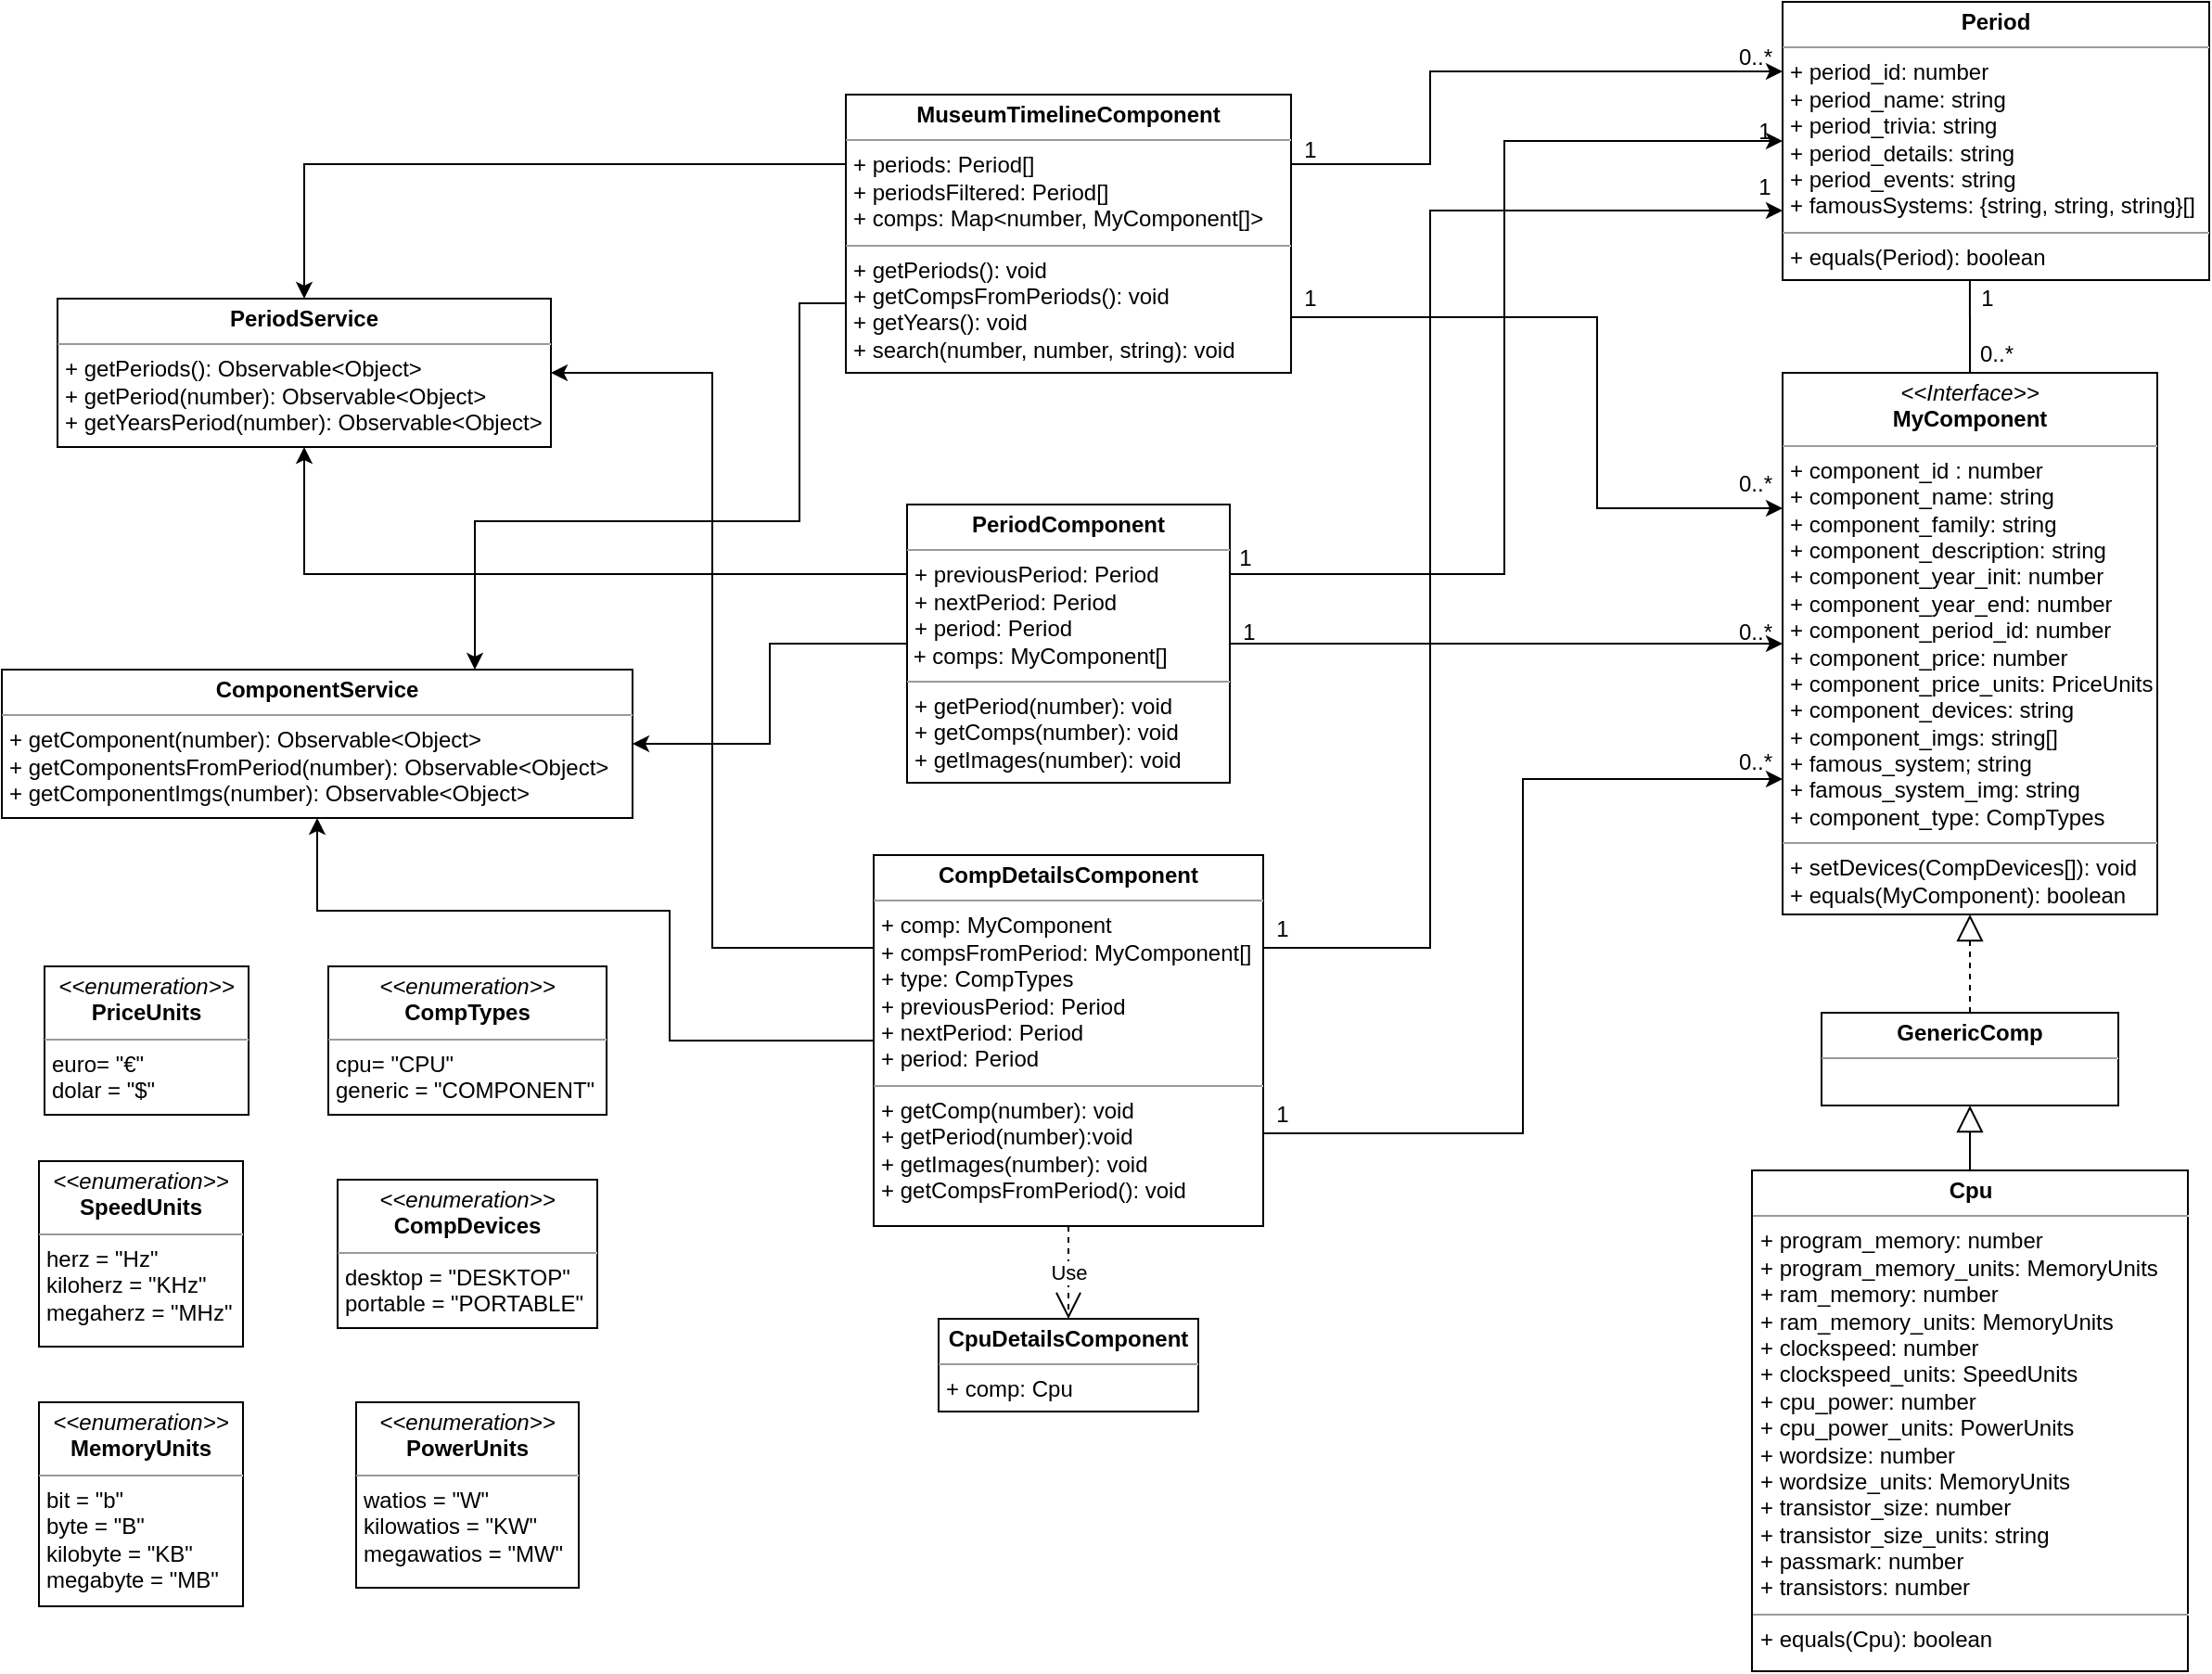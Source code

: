 <mxfile version="18.0.3" type="device"><diagram id="C5RBs43oDa-KdzZeNtuy" name="Page-1"><mxGraphModel dx="780" dy="1112" grid="1" gridSize="10" guides="1" tooltips="1" connect="1" arrows="1" fold="1" page="1" pageScale="1" pageWidth="827" pageHeight="1169" math="0" shadow="0"><root><mxCell id="WIyWlLk6GJQsqaUBKTNV-0"/><mxCell id="WIyWlLk6GJQsqaUBKTNV-1" parent="WIyWlLk6GJQsqaUBKTNV-0"/><mxCell id="oH7KV2e3DLls0Ql3V_KX-0" style="edgeStyle=orthogonalEdgeStyle;rounded=0;orthogonalLoop=1;jettySize=auto;html=1;exitX=0.5;exitY=0;exitDx=0;exitDy=0;entryX=0.439;entryY=0.933;entryDx=0;entryDy=0;entryPerimeter=0;endArrow=none;endFill=0;" edge="1" parent="WIyWlLk6GJQsqaUBKTNV-1" source="FJSKuB5gMshPoz5gB_gB-0" target="FJSKuB5gMshPoz5gB_gB-19"><mxGeometry relative="1" as="geometry"/></mxCell><mxCell id="FJSKuB5gMshPoz5gB_gB-0" value="&lt;p style=&quot;margin: 0px ; margin-top: 4px ; text-align: center&quot;&gt;&lt;i&gt;&amp;lt;&amp;lt;Interface&amp;gt;&amp;gt;&lt;/i&gt;&lt;br&gt;&lt;b&gt;MyComponent&lt;/b&gt;&lt;/p&gt;&lt;hr size=&quot;1&quot;&gt;&lt;p style=&quot;margin: 0px ; margin-left: 4px&quot;&gt;+ component_id : number&lt;br&gt;+ component_name: string&lt;/p&gt;&lt;p style=&quot;margin: 0px ; margin-left: 4px&quot;&gt;+ component_family: string&lt;/p&gt;&lt;p style=&quot;margin: 0px ; margin-left: 4px&quot;&gt;+ component_description: string&lt;br&gt;&lt;/p&gt;&lt;p style=&quot;margin: 0px ; margin-left: 4px&quot;&gt;+ component_year_init: number&lt;br&gt;&lt;/p&gt;&lt;p style=&quot;margin: 0px ; margin-left: 4px&quot;&gt;+ component_year_end: number&lt;br&gt;&lt;/p&gt;&lt;p style=&quot;margin: 0px ; margin-left: 4px&quot;&gt;+ component_period_id: number&lt;br&gt;&lt;/p&gt;&lt;p style=&quot;margin: 0px ; margin-left: 4px&quot;&gt;+ component_price: number&lt;br&gt;&lt;/p&gt;&lt;p style=&quot;margin: 0px ; margin-left: 4px&quot;&gt;+ component_price_units: PriceUnits&lt;br&gt;&lt;/p&gt;&lt;p style=&quot;margin: 0px ; margin-left: 4px&quot;&gt;+ component_devices: string&lt;br&gt;&lt;/p&gt;&lt;p style=&quot;margin: 0px ; margin-left: 4px&quot;&gt;+ component_imgs: string[]&lt;br&gt;&lt;/p&gt;&lt;p style=&quot;margin: 0px ; margin-left: 4px&quot;&gt;+ famous_system; string&lt;br&gt;&lt;/p&gt;&lt;p style=&quot;margin: 0px ; margin-left: 4px&quot;&gt;+ famous_system_img: string&lt;/p&gt;&lt;p style=&quot;margin: 0px ; margin-left: 4px&quot;&gt;+ component_type: CompTypes&lt;br&gt;&lt;/p&gt;&lt;hr size=&quot;1&quot;&gt;&lt;p style=&quot;margin: 0px ; margin-left: 4px&quot;&gt;+ setDevices(CompDevices[]): void&lt;br&gt;+ equals(MyComponent): boolean&lt;/p&gt;" style="verticalAlign=top;align=left;overflow=fill;fontSize=12;fontFamily=Helvetica;html=1;" parent="WIyWlLk6GJQsqaUBKTNV-1" vertex="1"><mxGeometry x="1010" y="250" width="202" height="292" as="geometry"/></mxCell><mxCell id="FJSKuB5gMshPoz5gB_gB-4" value="&lt;p style=&quot;margin: 0px ; margin-top: 4px ; text-align: center&quot;&gt;&lt;i&gt;&amp;lt;&amp;lt;enumeration&amp;gt;&amp;gt;&lt;/i&gt;&lt;br&gt;&lt;b&gt;CompDevices&lt;/b&gt;&lt;/p&gt;&lt;hr size=&quot;1&quot;&gt;&lt;p style=&quot;margin: 0px ; margin-left: 4px&quot;&gt;desktop = &quot;DESKTOP&quot;&lt;/p&gt;&lt;p style=&quot;margin: 0px ; margin-left: 4px&quot;&gt;portable = &quot;PORTABLE&quot;&lt;/p&gt;" style="verticalAlign=top;align=left;overflow=fill;fontSize=12;fontFamily=Helvetica;html=1;" parent="WIyWlLk6GJQsqaUBKTNV-1" vertex="1"><mxGeometry x="231" y="685" width="140" height="80" as="geometry"/></mxCell><mxCell id="FJSKuB5gMshPoz5gB_gB-5" value="&lt;p style=&quot;margin: 0px ; margin-top: 4px ; text-align: center&quot;&gt;&lt;i&gt;&amp;lt;&amp;lt;enumeration&amp;gt;&amp;gt;&lt;/i&gt;&lt;br&gt;&lt;b&gt;CompTypes&lt;/b&gt;&lt;/p&gt;&lt;hr size=&quot;1&quot;&gt;&lt;p style=&quot;margin: 0px ; margin-left: 4px&quot;&gt;cpu= &quot;CPU&quot;&lt;/p&gt;&lt;p style=&quot;margin: 0px ; margin-left: 4px&quot;&gt;generic = &quot;COMPONENT&quot;&lt;/p&gt;" style="verticalAlign=top;align=left;overflow=fill;fontSize=12;fontFamily=Helvetica;html=1;" parent="WIyWlLk6GJQsqaUBKTNV-1" vertex="1"><mxGeometry x="226" y="570" width="150" height="80" as="geometry"/></mxCell><mxCell id="FJSKuB5gMshPoz5gB_gB-6" value="&lt;p style=&quot;margin: 0px ; margin-top: 4px ; text-align: center&quot;&gt;&lt;i&gt;&amp;lt;&amp;lt;enumeration&amp;gt;&amp;gt;&lt;/i&gt;&lt;br&gt;&lt;b&gt;MemoryUnits&lt;/b&gt;&lt;/p&gt;&lt;hr size=&quot;1&quot;&gt;&lt;p style=&quot;margin: 0px ; margin-left: 4px&quot;&gt;bit = &quot;b&quot;&lt;/p&gt;&lt;p style=&quot;margin: 0px ; margin-left: 4px&quot;&gt;byte = &quot;B&quot;&lt;/p&gt;&lt;p style=&quot;margin: 0px ; margin-left: 4px&quot;&gt;kilobyte = &quot;KB&quot;&lt;/p&gt;&lt;p style=&quot;margin: 0px ; margin-left: 4px&quot;&gt;megabyte = &quot;MB&quot;&lt;/p&gt;" style="verticalAlign=top;align=left;overflow=fill;fontSize=12;fontFamily=Helvetica;html=1;" parent="WIyWlLk6GJQsqaUBKTNV-1" vertex="1"><mxGeometry x="70" y="805" width="110" height="110" as="geometry"/></mxCell><mxCell id="FJSKuB5gMshPoz5gB_gB-7" value="&lt;p style=&quot;margin: 0px ; margin-top: 4px ; text-align: center&quot;&gt;&lt;i&gt;&amp;lt;&amp;lt;enumeration&amp;gt;&amp;gt;&lt;/i&gt;&lt;br&gt;&lt;b&gt;SpeedUnits&lt;/b&gt;&lt;/p&gt;&lt;hr size=&quot;1&quot;&gt;&lt;p style=&quot;margin: 0px ; margin-left: 4px&quot;&gt;herz = &quot;Hz&quot;&lt;/p&gt;&lt;p style=&quot;margin: 0px ; margin-left: 4px&quot;&gt;kiloherz = &quot;KHz&quot;&lt;/p&gt;&lt;p style=&quot;margin: 0px ; margin-left: 4px&quot;&gt;megaherz = &quot;MHz&quot;&lt;/p&gt;" style="verticalAlign=top;align=left;overflow=fill;fontSize=12;fontFamily=Helvetica;html=1;" parent="WIyWlLk6GJQsqaUBKTNV-1" vertex="1"><mxGeometry x="70" y="675" width="110" height="100" as="geometry"/></mxCell><mxCell id="FJSKuB5gMshPoz5gB_gB-8" value="&lt;p style=&quot;margin: 0px ; margin-top: 4px ; text-align: center&quot;&gt;&lt;i&gt;&amp;lt;&amp;lt;enumeration&amp;gt;&amp;gt;&lt;/i&gt;&lt;br&gt;&lt;b&gt;PowerUnits&lt;/b&gt;&lt;/p&gt;&lt;hr size=&quot;1&quot;&gt;&lt;p style=&quot;margin: 0px ; margin-left: 4px&quot;&gt;watios = &quot;W&quot;&lt;/p&gt;&lt;p style=&quot;margin: 0px ; margin-left: 4px&quot;&gt;kilowatios = &quot;KW&quot;&lt;/p&gt;&lt;p style=&quot;margin: 0px ; margin-left: 4px&quot;&gt;megawatios = &quot;MW&quot;&lt;/p&gt;" style="verticalAlign=top;align=left;overflow=fill;fontSize=12;fontFamily=Helvetica;html=1;" parent="WIyWlLk6GJQsqaUBKTNV-1" vertex="1"><mxGeometry x="241" y="805" width="120" height="100" as="geometry"/></mxCell><mxCell id="FJSKuB5gMshPoz5gB_gB-9" value="&lt;p style=&quot;margin: 0px ; margin-top: 4px ; text-align: center&quot;&gt;&lt;i&gt;&amp;lt;&amp;lt;enumeration&amp;gt;&amp;gt;&lt;/i&gt;&lt;br&gt;&lt;b&gt;PriceUnits&lt;/b&gt;&lt;/p&gt;&lt;hr size=&quot;1&quot;&gt;&lt;p style=&quot;margin: 0px ; margin-left: 4px&quot;&gt;euro= &quot;€&lt;span&gt;&quot;&lt;/span&gt;&lt;/p&gt;&lt;p style=&quot;margin: 0px ; margin-left: 4px&quot;&gt;dolar = &quot;$&quot;&lt;/p&gt;" style="verticalAlign=top;align=left;overflow=fill;fontSize=12;fontFamily=Helvetica;html=1;" parent="WIyWlLk6GJQsqaUBKTNV-1" vertex="1"><mxGeometry x="73" y="570" width="110" height="80" as="geometry"/></mxCell><mxCell id="FJSKuB5gMshPoz5gB_gB-10" value="" style="endArrow=block;dashed=1;endFill=0;endSize=12;html=1;rounded=0;entryX=0.5;entryY=1;entryDx=0;entryDy=0;exitX=0.5;exitY=0;exitDx=0;exitDy=0;edgeStyle=orthogonalEdgeStyle;" parent="WIyWlLk6GJQsqaUBKTNV-1" source="FJSKuB5gMshPoz5gB_gB-11" target="FJSKuB5gMshPoz5gB_gB-0" edge="1"><mxGeometry width="160" relative="1" as="geometry"><mxPoint x="1531" y="482" as="sourcePoint"/><mxPoint x="1588" y="482" as="targetPoint"/></mxGeometry></mxCell><mxCell id="FJSKuB5gMshPoz5gB_gB-11" value="&lt;p style=&quot;margin: 0px ; margin-top: 4px ; text-align: center&quot;&gt;&lt;b&gt;GenericComp&lt;/b&gt;&lt;/p&gt;&lt;hr size=&quot;1&quot;&gt;&lt;p style=&quot;margin: 0px ; margin-left: 4px&quot;&gt;&lt;/p&gt;&lt;p style=&quot;margin: 0px ; margin-left: 4px&quot;&gt;&lt;br&gt;&lt;/p&gt;" style="verticalAlign=top;align=left;overflow=fill;fontSize=12;fontFamily=Helvetica;html=1;" parent="WIyWlLk6GJQsqaUBKTNV-1" vertex="1"><mxGeometry x="1031" y="595" width="160" height="50" as="geometry"/></mxCell><mxCell id="FJSKuB5gMshPoz5gB_gB-15" value="&lt;p style=&quot;margin: 0px ; margin-top: 4px ; text-align: center&quot;&gt;&lt;b&gt;Cpu&lt;/b&gt;&lt;/p&gt;&lt;hr size=&quot;1&quot;&gt;&lt;p style=&quot;margin: 0px ; margin-left: 4px&quot;&gt;+&amp;nbsp;&lt;span&gt;program_memory: number&lt;/span&gt;&lt;/p&gt;&lt;p style=&quot;margin: 0px ; margin-left: 4px&quot;&gt;+ program_memory_units: MemoryUnits&lt;/p&gt;&lt;p style=&quot;margin: 0px ; margin-left: 4px&quot;&gt;+ ram_memory: number&lt;/p&gt;&lt;p style=&quot;margin: 0px ; margin-left: 4px&quot;&gt;+ ram_memory_units: MemoryUnits&lt;/p&gt;&lt;p style=&quot;margin: 0px ; margin-left: 4px&quot;&gt;+ clockspeed: number&lt;/p&gt;&lt;p style=&quot;margin: 0px ; margin-left: 4px&quot;&gt;+ clockspeed_units: SpeedUnits&lt;/p&gt;&lt;p style=&quot;margin: 0px ; margin-left: 4px&quot;&gt;+ cpu_power: number&lt;/p&gt;&lt;p style=&quot;margin: 0px ; margin-left: 4px&quot;&gt;+ cpu_power_units: PowerUnits&lt;/p&gt;&lt;p style=&quot;margin: 0px ; margin-left: 4px&quot;&gt;+ wordsize: number&lt;/p&gt;&lt;p style=&quot;margin: 0px ; margin-left: 4px&quot;&gt;+ wordsize_units: MemoryUnits&lt;/p&gt;&lt;p style=&quot;margin: 0px ; margin-left: 4px&quot;&gt;+ transistor_size: number&lt;/p&gt;&lt;p style=&quot;margin: 0px ; margin-left: 4px&quot;&gt;+ transistor_size_units: string&lt;/p&gt;&lt;p style=&quot;margin: 0px ; margin-left: 4px&quot;&gt;+ passmark: number&lt;/p&gt;&lt;p style=&quot;margin: 0px ; margin-left: 4px&quot;&gt;+ transistors: number&lt;/p&gt;&lt;hr size=&quot;1&quot;&gt;&lt;p style=&quot;margin: 0px ; margin-left: 4px&quot;&gt;+ equals(Cpu): boolean&lt;/p&gt;" style="verticalAlign=top;align=left;overflow=fill;fontSize=12;fontFamily=Helvetica;html=1;" parent="WIyWlLk6GJQsqaUBKTNV-1" vertex="1"><mxGeometry x="993.5" y="680" width="235" height="270" as="geometry"/></mxCell><mxCell id="FJSKuB5gMshPoz5gB_gB-18" value="" style="endArrow=block;endFill=0;endSize=12;html=1;rounded=0;entryX=0.5;entryY=1;entryDx=0;entryDy=0;exitX=0.5;exitY=0;exitDx=0;exitDy=0;edgeStyle=orthogonalEdgeStyle;" parent="WIyWlLk6GJQsqaUBKTNV-1" source="FJSKuB5gMshPoz5gB_gB-15" target="FJSKuB5gMshPoz5gB_gB-11" edge="1"><mxGeometry width="160" relative="1" as="geometry"><mxPoint x="1518" y="550" as="sourcePoint"/><mxPoint x="1678" y="550" as="targetPoint"/></mxGeometry></mxCell><mxCell id="FJSKuB5gMshPoz5gB_gB-19" value="&lt;p style=&quot;margin: 0px ; margin-top: 4px ; text-align: center&quot;&gt;&lt;b&gt;Period&lt;/b&gt;&lt;/p&gt;&lt;hr size=&quot;1&quot;&gt;&lt;p style=&quot;margin: 0px ; margin-left: 4px&quot;&gt;+&amp;nbsp;&lt;span&gt;period_id: number&lt;/span&gt;&lt;/p&gt;&lt;p style=&quot;margin: 0px ; margin-left: 4px&quot;&gt;+ period_name: string&lt;/p&gt;&lt;p style=&quot;margin: 0px ; margin-left: 4px&quot;&gt;+ period_trivia: string&lt;/p&gt;&lt;p style=&quot;margin: 0px ; margin-left: 4px&quot;&gt;+ period_details: string&lt;/p&gt;&lt;p style=&quot;margin: 0px ; margin-left: 4px&quot;&gt;+ period_events: string&lt;/p&gt;&lt;p style=&quot;margin: 0px ; margin-left: 4px&quot;&gt;+ famousSystems: {string, string, string}[]&lt;/p&gt;&lt;hr size=&quot;1&quot;&gt;&lt;p style=&quot;margin: 0px ; margin-left: 4px&quot;&gt;+ equals(Period): boolean&lt;/p&gt;" style="verticalAlign=top;align=left;overflow=fill;fontSize=12;fontFamily=Helvetica;html=1;" parent="WIyWlLk6GJQsqaUBKTNV-1" vertex="1"><mxGeometry x="1010" y="50" width="230" height="150" as="geometry"/></mxCell><mxCell id="RoRRnT49jmrQHKoUtoao-43" style="edgeStyle=orthogonalEdgeStyle;rounded=0;orthogonalLoop=1;jettySize=auto;html=1;exitX=1;exitY=0.75;exitDx=0;exitDy=0;entryX=0;entryY=0.75;entryDx=0;entryDy=0;" parent="WIyWlLk6GJQsqaUBKTNV-1" source="RoRRnT49jmrQHKoUtoao-0" target="FJSKuB5gMshPoz5gB_gB-0" edge="1"><mxGeometry relative="1" as="geometry"/></mxCell><mxCell id="RoRRnT49jmrQHKoUtoao-51" style="edgeStyle=orthogonalEdgeStyle;rounded=0;orthogonalLoop=1;jettySize=auto;html=1;exitX=1;exitY=0.25;exitDx=0;exitDy=0;entryX=0;entryY=0.75;entryDx=0;entryDy=0;" parent="WIyWlLk6GJQsqaUBKTNV-1" source="RoRRnT49jmrQHKoUtoao-0" target="FJSKuB5gMshPoz5gB_gB-19" edge="1"><mxGeometry relative="1" as="geometry"><Array as="points"><mxPoint x="820" y="560"/><mxPoint x="820" y="163"/></Array></mxGeometry></mxCell><mxCell id="RoRRnT49jmrQHKoUtoao-54" style="edgeStyle=orthogonalEdgeStyle;rounded=0;orthogonalLoop=1;jettySize=auto;html=1;exitX=0;exitY=0.25;exitDx=0;exitDy=0;entryX=1;entryY=0.5;entryDx=0;entryDy=0;" parent="WIyWlLk6GJQsqaUBKTNV-1" source="RoRRnT49jmrQHKoUtoao-0" target="RoRRnT49jmrQHKoUtoao-6" edge="1"><mxGeometry relative="1" as="geometry"/></mxCell><mxCell id="RoRRnT49jmrQHKoUtoao-57" style="edgeStyle=orthogonalEdgeStyle;rounded=0;orthogonalLoop=1;jettySize=auto;html=1;exitX=0;exitY=0.5;exitDx=0;exitDy=0;entryX=0.5;entryY=1;entryDx=0;entryDy=0;" parent="WIyWlLk6GJQsqaUBKTNV-1" source="RoRRnT49jmrQHKoUtoao-0" target="RoRRnT49jmrQHKoUtoao-5" edge="1"><mxGeometry relative="1" as="geometry"><Array as="points"><mxPoint x="410" y="610"/><mxPoint x="410" y="540"/><mxPoint x="220" y="540"/></Array></mxGeometry></mxCell><mxCell id="RoRRnT49jmrQHKoUtoao-0" value="&lt;p style=&quot;margin:0px;margin-top:4px;text-align:center;&quot;&gt;&lt;b&gt;CompDetailsComponent&lt;/b&gt;&lt;/p&gt;&lt;hr size=&quot;1&quot;&gt;&lt;p style=&quot;margin:0px;margin-left:4px;&quot;&gt;+ comp: MyComponent&lt;/p&gt;&lt;p style=&quot;margin:0px;margin-left:4px;&quot;&gt;+ compsFromPeriod: MyComponent[]&lt;/p&gt;&lt;p style=&quot;margin:0px;margin-left:4px;&quot;&gt;+ type: CompTypes&lt;/p&gt;&lt;p style=&quot;margin:0px;margin-left:4px;&quot;&gt;+ previousPeriod: Period&lt;/p&gt;&lt;p style=&quot;margin:0px;margin-left:4px;&quot;&gt;+ nextPeriod: Period&lt;/p&gt;&lt;p style=&quot;margin:0px;margin-left:4px;&quot;&gt;+ period: Period&lt;/p&gt;&lt;hr size=&quot;1&quot;&gt;&lt;p style=&quot;margin:0px;margin-left:4px;&quot;&gt;+ getComp(number): void&lt;/p&gt;&lt;p style=&quot;margin:0px;margin-left:4px;&quot;&gt;+ getPeriod(number):void&lt;/p&gt;&lt;p style=&quot;margin:0px;margin-left:4px;&quot;&gt;+ getImages(number): void&lt;/p&gt;&lt;p style=&quot;margin:0px;margin-left:4px;&quot;&gt;+ getCompsFromPeriod(): void&lt;br&gt;&lt;/p&gt;" style="verticalAlign=top;align=left;overflow=fill;fontSize=12;fontFamily=Helvetica;html=1;" parent="WIyWlLk6GJQsqaUBKTNV-1" vertex="1"><mxGeometry x="520" y="510" width="210" height="200" as="geometry"/></mxCell><mxCell id="RoRRnT49jmrQHKoUtoao-1" value="&lt;p style=&quot;margin:0px;margin-top:4px;text-align:center;&quot;&gt;&lt;b&gt;CpuDetailsComponent&lt;/b&gt;&lt;/p&gt;&lt;hr size=&quot;1&quot;&gt;&lt;p style=&quot;margin:0px;margin-left:4px;&quot;&gt;+ comp: Cpu&lt;/p&gt;&lt;p style=&quot;margin:0px;margin-left:4px;&quot;&gt;&lt;br&gt;&lt;/p&gt;" style="verticalAlign=top;align=left;overflow=fill;fontSize=12;fontFamily=Helvetica;html=1;" parent="WIyWlLk6GJQsqaUBKTNV-1" vertex="1"><mxGeometry x="555" y="760" width="140" height="50" as="geometry"/></mxCell><mxCell id="RoRRnT49jmrQHKoUtoao-35" style="edgeStyle=orthogonalEdgeStyle;rounded=0;orthogonalLoop=1;jettySize=auto;html=1;exitX=1;exitY=0.75;exitDx=0;exitDy=0;entryX=0;entryY=0.25;entryDx=0;entryDy=0;" parent="WIyWlLk6GJQsqaUBKTNV-1" source="RoRRnT49jmrQHKoUtoao-3" target="FJSKuB5gMshPoz5gB_gB-0" edge="1"><mxGeometry relative="1" as="geometry"><Array as="points"><mxPoint x="505" y="213"/><mxPoint x="505" y="220"/><mxPoint x="910" y="220"/><mxPoint x="910" y="323"/></Array></mxGeometry></mxCell><mxCell id="RoRRnT49jmrQHKoUtoao-48" style="edgeStyle=orthogonalEdgeStyle;rounded=0;orthogonalLoop=1;jettySize=auto;html=1;exitX=1;exitY=0.25;exitDx=0;exitDy=0;entryX=0;entryY=0.25;entryDx=0;entryDy=0;" parent="WIyWlLk6GJQsqaUBKTNV-1" source="RoRRnT49jmrQHKoUtoao-3" target="FJSKuB5gMshPoz5gB_gB-19" edge="1"><mxGeometry relative="1" as="geometry"><Array as="points"><mxPoint x="820" y="138"/><mxPoint x="820" y="88"/></Array></mxGeometry></mxCell><mxCell id="RoRRnT49jmrQHKoUtoao-52" style="edgeStyle=orthogonalEdgeStyle;rounded=0;orthogonalLoop=1;jettySize=auto;html=1;exitX=0;exitY=0.25;exitDx=0;exitDy=0;entryX=0.5;entryY=0;entryDx=0;entryDy=0;" parent="WIyWlLk6GJQsqaUBKTNV-1" source="RoRRnT49jmrQHKoUtoao-3" target="RoRRnT49jmrQHKoUtoao-6" edge="1"><mxGeometry relative="1" as="geometry"/></mxCell><mxCell id="RoRRnT49jmrQHKoUtoao-55" style="edgeStyle=orthogonalEdgeStyle;rounded=0;orthogonalLoop=1;jettySize=auto;html=1;exitX=0;exitY=0.75;exitDx=0;exitDy=0;entryX=0.75;entryY=0;entryDx=0;entryDy=0;" parent="WIyWlLk6GJQsqaUBKTNV-1" source="RoRRnT49jmrQHKoUtoao-3" target="RoRRnT49jmrQHKoUtoao-5" edge="1"><mxGeometry relative="1" as="geometry"><Array as="points"><mxPoint x="480" y="213"/><mxPoint x="480" y="330"/><mxPoint x="305" y="330"/></Array></mxGeometry></mxCell><mxCell id="RoRRnT49jmrQHKoUtoao-3" value="&lt;p style=&quot;margin:0px;margin-top:4px;text-align:center;&quot;&gt;&lt;b&gt;MuseumTimelineComponent&lt;/b&gt;&lt;/p&gt;&lt;hr size=&quot;1&quot;&gt;&lt;p style=&quot;margin:0px;margin-left:4px;&quot;&gt;+ periods: Period[]&lt;/p&gt;&lt;p style=&quot;margin:0px;margin-left:4px;&quot;&gt;+ periodsFiltered: Period[]&lt;/p&gt;&lt;p style=&quot;margin:0px;margin-left:4px;&quot;&gt;+ comps: Map&amp;lt;number, MyComponent[]&amp;gt;&lt;/p&gt;&lt;hr size=&quot;1&quot;&gt;&lt;p style=&quot;margin:0px;margin-left:4px;&quot;&gt;+ getPeriods(): void&lt;/p&gt;&lt;p style=&quot;margin:0px;margin-left:4px;&quot;&gt;+ getCompsFromPeriods(): void&lt;/p&gt;&lt;p style=&quot;margin:0px;margin-left:4px;&quot;&gt;+ getYears(): void&lt;/p&gt;&lt;p style=&quot;margin:0px;margin-left:4px;&quot;&gt;+ search(number, number, string): void&lt;/p&gt;" style="verticalAlign=top;align=left;overflow=fill;fontSize=12;fontFamily=Helvetica;html=1;" parent="WIyWlLk6GJQsqaUBKTNV-1" vertex="1"><mxGeometry x="505" y="100" width="240" height="150" as="geometry"/></mxCell><mxCell id="RoRRnT49jmrQHKoUtoao-49" style="edgeStyle=orthogonalEdgeStyle;rounded=0;orthogonalLoop=1;jettySize=auto;html=1;exitX=1;exitY=0.5;exitDx=0;exitDy=0;" parent="WIyWlLk6GJQsqaUBKTNV-1" source="RoRRnT49jmrQHKoUtoao-4" target="FJSKuB5gMshPoz5gB_gB-0" edge="1"><mxGeometry relative="1" as="geometry"/></mxCell><mxCell id="RoRRnT49jmrQHKoUtoao-50" style="edgeStyle=orthogonalEdgeStyle;rounded=0;orthogonalLoop=1;jettySize=auto;html=1;exitX=1;exitY=0.25;exitDx=0;exitDy=0;entryX=0;entryY=0.5;entryDx=0;entryDy=0;" parent="WIyWlLk6GJQsqaUBKTNV-1" source="RoRRnT49jmrQHKoUtoao-4" target="FJSKuB5gMshPoz5gB_gB-19" edge="1"><mxGeometry relative="1" as="geometry"><Array as="points"><mxPoint x="860" y="359"/><mxPoint x="860" y="125"/></Array></mxGeometry></mxCell><mxCell id="RoRRnT49jmrQHKoUtoao-53" style="edgeStyle=orthogonalEdgeStyle;rounded=0;orthogonalLoop=1;jettySize=auto;html=1;exitX=0;exitY=0.25;exitDx=0;exitDy=0;" parent="WIyWlLk6GJQsqaUBKTNV-1" source="RoRRnT49jmrQHKoUtoao-4" target="RoRRnT49jmrQHKoUtoao-6" edge="1"><mxGeometry relative="1" as="geometry"/></mxCell><mxCell id="RoRRnT49jmrQHKoUtoao-56" style="edgeStyle=orthogonalEdgeStyle;rounded=0;orthogonalLoop=1;jettySize=auto;html=1;exitX=0;exitY=0.5;exitDx=0;exitDy=0;entryX=1;entryY=0.5;entryDx=0;entryDy=0;" parent="WIyWlLk6GJQsqaUBKTNV-1" source="RoRRnT49jmrQHKoUtoao-4" target="RoRRnT49jmrQHKoUtoao-5" edge="1"><mxGeometry relative="1" as="geometry"/></mxCell><mxCell id="RoRRnT49jmrQHKoUtoao-4" value="&lt;p style=&quot;margin:0px;margin-top:4px;text-align:center;&quot;&gt;&lt;b&gt;PeriodComponent&lt;/b&gt;&lt;/p&gt;&lt;hr size=&quot;1&quot;&gt;&lt;p style=&quot;margin: 0px 0px 0px 4px;&quot;&gt;+ previousPeriod: Period&lt;/p&gt;&lt;p style=&quot;margin: 0px 0px 0px 4px;&quot;&gt;+ nextPeriod: Period&lt;/p&gt;&lt;p style=&quot;margin: 0px 0px 0px 4px;&quot;&gt;+ period: Period&lt;/p&gt;&lt;div&gt;&amp;nbsp;+ comps: MyComponent[]&lt;/div&gt;&lt;hr size=&quot;1&quot;&gt;&lt;p style=&quot;margin:0px;margin-left:4px;&quot;&gt;+ getPeriod(number): void&lt;/p&gt;&lt;p style=&quot;margin:0px;margin-left:4px;&quot;&gt;+ getComps(number): void&lt;/p&gt;&lt;p style=&quot;margin:0px;margin-left:4px;&quot;&gt;+ getImages(number): void&lt;/p&gt;" style="verticalAlign=top;align=left;overflow=fill;fontSize=12;fontFamily=Helvetica;html=1;" parent="WIyWlLk6GJQsqaUBKTNV-1" vertex="1"><mxGeometry x="538" y="321" width="174" height="150" as="geometry"/></mxCell><mxCell id="RoRRnT49jmrQHKoUtoao-5" value="&lt;p style=&quot;margin:0px;margin-top:4px;text-align:center;&quot;&gt;&lt;b&gt;ComponentService&lt;/b&gt;&lt;/p&gt;&lt;hr size=&quot;1&quot;&gt;&lt;p style=&quot;margin:0px;margin-left:4px;&quot;&gt;&lt;/p&gt;&lt;p style=&quot;margin:0px;margin-left:4px;&quot;&gt;+ getComponent(number): Observable&amp;lt;Object&amp;gt;&lt;/p&gt;&lt;p style=&quot;margin:0px;margin-left:4px;&quot;&gt;+ getComponentsFromPeriod(number): Observable&amp;lt;Object&amp;gt;&lt;/p&gt;&lt;p style=&quot;margin:0px;margin-left:4px;&quot;&gt;+ getComponentImgs(number): Observable&amp;lt;Object&amp;gt;&lt;/p&gt;" style="verticalAlign=top;align=left;overflow=fill;fontSize=12;fontFamily=Helvetica;html=1;" parent="WIyWlLk6GJQsqaUBKTNV-1" vertex="1"><mxGeometry x="50" y="410" width="340" height="80" as="geometry"/></mxCell><mxCell id="RoRRnT49jmrQHKoUtoao-6" value="&lt;p style=&quot;margin:0px;margin-top:4px;text-align:center;&quot;&gt;&lt;b&gt;PeriodService&lt;/b&gt;&lt;/p&gt;&lt;hr size=&quot;1&quot;&gt;&lt;p style=&quot;margin:0px;margin-left:4px;&quot;&gt;&lt;/p&gt;&lt;p style=&quot;margin:0px;margin-left:4px;&quot;&gt;+ getPeriods(): Observable&amp;lt;Object&amp;gt;&lt;/p&gt;&lt;p style=&quot;margin:0px;margin-left:4px;&quot;&gt;+ getPeriod(number): Observable&amp;lt;Object&amp;gt;&lt;/p&gt;&lt;p style=&quot;margin:0px;margin-left:4px;&quot;&gt;+ getYearsPeriod(number): Observable&amp;lt;Object&amp;gt;&lt;/p&gt;" style="verticalAlign=top;align=left;overflow=fill;fontSize=12;fontFamily=Helvetica;html=1;" parent="WIyWlLk6GJQsqaUBKTNV-1" vertex="1"><mxGeometry x="80" y="210" width="266" height="80" as="geometry"/></mxCell><mxCell id="RoRRnT49jmrQHKoUtoao-8" value="Use" style="endArrow=open;endSize=12;dashed=1;html=1;rounded=0;exitX=0.5;exitY=1;exitDx=0;exitDy=0;" parent="WIyWlLk6GJQsqaUBKTNV-1" source="RoRRnT49jmrQHKoUtoao-0" target="RoRRnT49jmrQHKoUtoao-1" edge="1"><mxGeometry width="160" relative="1" as="geometry"><mxPoint x="772" y="530" as="sourcePoint"/><mxPoint x="932" y="530" as="targetPoint"/></mxGeometry></mxCell><mxCell id="RoRRnT49jmrQHKoUtoao-27" value="1" style="text;html=1;align=center;verticalAlign=middle;resizable=0;points=[];autosize=1;strokeColor=none;fillColor=none;" parent="WIyWlLk6GJQsqaUBKTNV-1" vertex="1"><mxGeometry x="745" y="200" width="20" height="20" as="geometry"/></mxCell><mxCell id="RoRRnT49jmrQHKoUtoao-28" value="0..*" style="text;html=1;align=center;verticalAlign=middle;resizable=0;points=[];autosize=1;strokeColor=none;fillColor=none;" parent="WIyWlLk6GJQsqaUBKTNV-1" vertex="1"><mxGeometry x="980" y="70" width="30" height="20" as="geometry"/></mxCell><mxCell id="RoRRnT49jmrQHKoUtoao-30" value="1" style="text;html=1;align=center;verticalAlign=middle;resizable=0;points=[];autosize=1;strokeColor=none;fillColor=none;" parent="WIyWlLk6GJQsqaUBKTNV-1" vertex="1"><mxGeometry x="712" y="380" width="20" height="20" as="geometry"/></mxCell><mxCell id="RoRRnT49jmrQHKoUtoao-31" value="1" style="text;html=1;align=center;verticalAlign=middle;resizable=0;points=[];autosize=1;strokeColor=none;fillColor=none;" parent="WIyWlLk6GJQsqaUBKTNV-1" vertex="1"><mxGeometry x="990" y="140" width="20" height="20" as="geometry"/></mxCell><mxCell id="RoRRnT49jmrQHKoUtoao-33" value="1" style="text;html=1;align=center;verticalAlign=middle;resizable=0;points=[];autosize=1;strokeColor=none;fillColor=none;" parent="WIyWlLk6GJQsqaUBKTNV-1" vertex="1"><mxGeometry x="710" y="340" width="20" height="20" as="geometry"/></mxCell><mxCell id="RoRRnT49jmrQHKoUtoao-34" value="1" style="text;html=1;align=center;verticalAlign=middle;resizable=0;points=[];autosize=1;strokeColor=none;fillColor=none;" parent="WIyWlLk6GJQsqaUBKTNV-1" vertex="1"><mxGeometry x="990" y="110" width="20" height="20" as="geometry"/></mxCell><mxCell id="RoRRnT49jmrQHKoUtoao-36" value="1" style="text;html=1;align=center;verticalAlign=middle;resizable=0;points=[];autosize=1;strokeColor=none;fillColor=none;" parent="WIyWlLk6GJQsqaUBKTNV-1" vertex="1"><mxGeometry x="745" y="120" width="20" height="20" as="geometry"/></mxCell><mxCell id="RoRRnT49jmrQHKoUtoao-37" value="0..*" style="text;html=1;align=center;verticalAlign=middle;resizable=0;points=[];autosize=1;strokeColor=none;fillColor=none;" parent="WIyWlLk6GJQsqaUBKTNV-1" vertex="1"><mxGeometry x="980" y="300" width="30" height="20" as="geometry"/></mxCell><mxCell id="RoRRnT49jmrQHKoUtoao-41" value="1" style="text;html=1;align=center;verticalAlign=middle;resizable=0;points=[];autosize=1;strokeColor=none;fillColor=none;" parent="WIyWlLk6GJQsqaUBKTNV-1" vertex="1"><mxGeometry x="730" y="540" width="20" height="20" as="geometry"/></mxCell><mxCell id="RoRRnT49jmrQHKoUtoao-42" value="0..*" style="text;html=1;align=center;verticalAlign=middle;resizable=0;points=[];autosize=1;strokeColor=none;fillColor=none;" parent="WIyWlLk6GJQsqaUBKTNV-1" vertex="1"><mxGeometry x="980" y="380" width="30" height="20" as="geometry"/></mxCell><mxCell id="RoRRnT49jmrQHKoUtoao-44" value="1" style="text;html=1;align=center;verticalAlign=middle;resizable=0;points=[];autosize=1;strokeColor=none;fillColor=none;" parent="WIyWlLk6GJQsqaUBKTNV-1" vertex="1"><mxGeometry x="730" y="640" width="20" height="20" as="geometry"/></mxCell><mxCell id="RoRRnT49jmrQHKoUtoao-45" value="0..*" style="text;html=1;align=center;verticalAlign=middle;resizable=0;points=[];autosize=1;strokeColor=none;fillColor=none;" parent="WIyWlLk6GJQsqaUBKTNV-1" vertex="1"><mxGeometry x="980" y="450" width="30" height="20" as="geometry"/></mxCell><mxCell id="oH7KV2e3DLls0Ql3V_KX-1" value="0..*" style="text;html=1;align=center;verticalAlign=middle;resizable=0;points=[];autosize=1;strokeColor=none;fillColor=none;" vertex="1" parent="WIyWlLk6GJQsqaUBKTNV-1"><mxGeometry x="1110" y="230" width="30" height="20" as="geometry"/></mxCell><mxCell id="oH7KV2e3DLls0Ql3V_KX-2" value="1" style="text;html=1;align=center;verticalAlign=middle;resizable=0;points=[];autosize=1;strokeColor=none;fillColor=none;" vertex="1" parent="WIyWlLk6GJQsqaUBKTNV-1"><mxGeometry x="1110" y="200" width="20" height="20" as="geometry"/></mxCell></root></mxGraphModel></diagram></mxfile>
